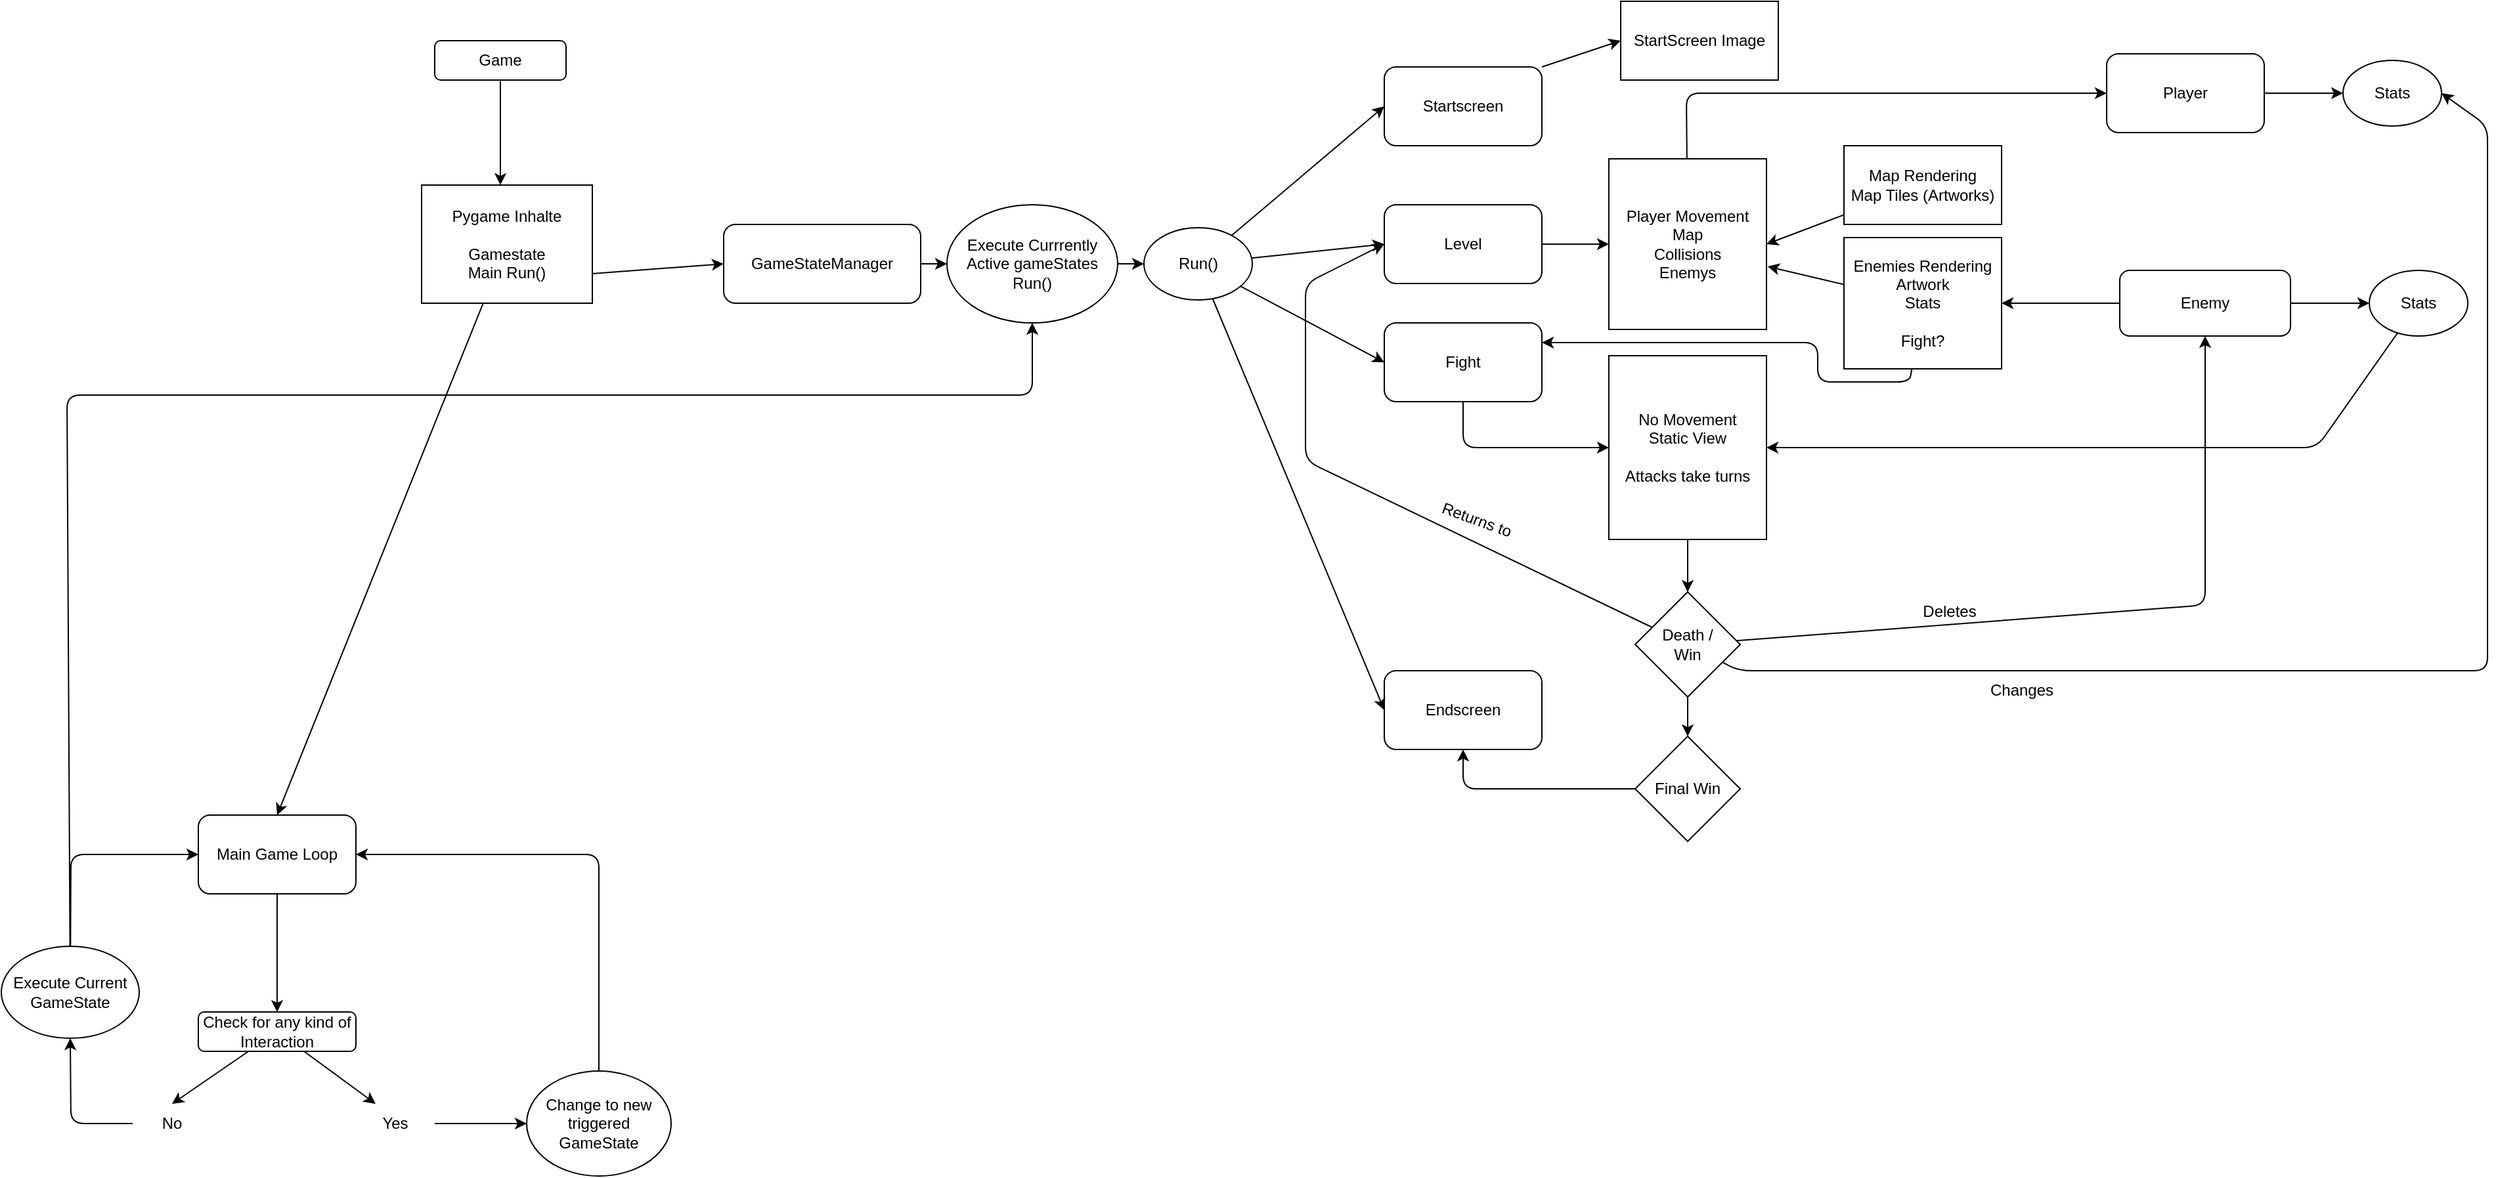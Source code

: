 <mxfile>
    <diagram id="zhS1jmQ38YQdUPy5dJZc" name="Page-1">
        <mxGraphModel dx="1274" dy="762" grid="1" gridSize="10" guides="1" tooltips="1" connect="1" arrows="1" fold="1" page="1" pageScale="1" pageWidth="1600" pageHeight="1200" math="0" shadow="0">
            <root>
                <mxCell id="0"/>
                <mxCell id="1" parent="0"/>
                <mxCell id="10" style="edgeStyle=none;html=1;" parent="1" source="2" edge="1">
                    <mxGeometry relative="1" as="geometry">
                        <mxPoint x="410" y="340" as="targetPoint"/>
                    </mxGeometry>
                </mxCell>
                <mxCell id="2" value="Game" style="rounded=1;whiteSpace=wrap;html=1;" parent="1" vertex="1">
                    <mxGeometry x="360" y="230" width="100" height="30" as="geometry"/>
                </mxCell>
                <mxCell id="12" style="edgeStyle=none;html=1;exitX=1;exitY=0.75;exitDx=0;exitDy=0;entryX=0;entryY=0.5;entryDx=0;entryDy=0;" parent="1" source="11" target="15" edge="1">
                    <mxGeometry relative="1" as="geometry">
                        <mxPoint x="620" y="320" as="targetPoint"/>
                    </mxGeometry>
                </mxCell>
                <mxCell id="89" style="edgeStyle=none;html=1;entryX=0.5;entryY=0;entryDx=0;entryDy=0;" edge="1" parent="1" source="11" target="75">
                    <mxGeometry relative="1" as="geometry"/>
                </mxCell>
                <mxCell id="11" value="Pygame Inhalte&lt;div&gt;&lt;br&gt;&lt;/div&gt;&lt;div&gt;Gamestate&lt;/div&gt;&lt;div&gt;Main Run()&lt;/div&gt;" style="rounded=0;whiteSpace=wrap;html=1;" parent="1" vertex="1">
                    <mxGeometry x="350" y="340" width="130" height="90" as="geometry"/>
                </mxCell>
                <mxCell id="70" style="edgeStyle=none;html=1;entryX=0;entryY=0.5;entryDx=0;entryDy=0;" parent="1" source="14" target="69" edge="1">
                    <mxGeometry relative="1" as="geometry"/>
                </mxCell>
                <mxCell id="14" value="Execute Currrently Active gameStates&lt;div&gt;Run()&lt;/div&gt;" style="ellipse;whiteSpace=wrap;html=1;" parent="1" vertex="1">
                    <mxGeometry x="750" y="355" width="130" height="90" as="geometry"/>
                </mxCell>
                <mxCell id="16" style="edgeStyle=none;html=1;entryX=0;entryY=0.5;entryDx=0;entryDy=0;" parent="1" source="15" target="14" edge="1">
                    <mxGeometry relative="1" as="geometry"/>
                </mxCell>
                <mxCell id="15" value="GameStateManager" style="rounded=1;whiteSpace=wrap;html=1;" parent="1" vertex="1">
                    <mxGeometry x="580" y="370" width="150" height="60" as="geometry"/>
                </mxCell>
                <mxCell id="29" style="edgeStyle=none;html=1;exitX=1;exitY=0;exitDx=0;exitDy=0;entryX=0;entryY=0.5;entryDx=0;entryDy=0;" parent="1" source="21" target="28" edge="1">
                    <mxGeometry relative="1" as="geometry"/>
                </mxCell>
                <mxCell id="21" value="Startscreen" style="rounded=1;whiteSpace=wrap;html=1;" parent="1" vertex="1">
                    <mxGeometry x="1083" y="250" width="120" height="60" as="geometry"/>
                </mxCell>
                <mxCell id="36" style="edgeStyle=none;html=1;entryX=0;entryY=0.5;entryDx=0;entryDy=0;" parent="1" source="22" target="30" edge="1">
                    <mxGeometry relative="1" as="geometry"/>
                </mxCell>
                <mxCell id="22" value="Level" style="rounded=1;whiteSpace=wrap;html=1;" parent="1" vertex="1">
                    <mxGeometry x="1083" y="355" width="120" height="60" as="geometry"/>
                </mxCell>
                <mxCell id="46" style="edgeStyle=none;html=1;entryX=0;entryY=0.5;entryDx=0;entryDy=0;" parent="1" source="23" target="31" edge="1">
                    <mxGeometry relative="1" as="geometry">
                        <Array as="points">
                            <mxPoint x="1143" y="540"/>
                        </Array>
                    </mxGeometry>
                </mxCell>
                <mxCell id="23" value="Fight" style="rounded=1;whiteSpace=wrap;html=1;" parent="1" vertex="1">
                    <mxGeometry x="1083" y="445" width="120" height="60" as="geometry"/>
                </mxCell>
                <mxCell id="24" value="Endscreen" style="rounded=1;whiteSpace=wrap;html=1;" parent="1" vertex="1">
                    <mxGeometry x="1083" y="710" width="120" height="60" as="geometry"/>
                </mxCell>
                <mxCell id="28" value="StartScreen Image" style="rounded=0;whiteSpace=wrap;html=1;" parent="1" vertex="1">
                    <mxGeometry x="1263" y="200" width="120" height="60" as="geometry"/>
                </mxCell>
                <mxCell id="53" style="edgeStyle=none;html=1;entryX=0;entryY=0.5;entryDx=0;entryDy=0;" parent="1" source="30" target="54" edge="1">
                    <mxGeometry relative="1" as="geometry">
                        <mxPoint x="1633" y="270" as="targetPoint"/>
                        <Array as="points">
                            <mxPoint x="1313" y="270"/>
                        </Array>
                    </mxGeometry>
                </mxCell>
                <mxCell id="30" value="Player Movement&lt;div&gt;Map&lt;/div&gt;&lt;div&gt;Collisions&lt;/div&gt;&lt;div&gt;Enemys&lt;/div&gt;" style="rounded=0;whiteSpace=wrap;html=1;" parent="1" vertex="1">
                    <mxGeometry x="1254" y="320" width="120" height="130" as="geometry"/>
                </mxCell>
                <mxCell id="51" value="" style="edgeStyle=none;html=1;" parent="1" source="31" target="50" edge="1">
                    <mxGeometry relative="1" as="geometry"/>
                </mxCell>
                <mxCell id="31" value="No Movement&lt;div&gt;Static View&lt;/div&gt;&lt;div&gt;&lt;br&gt;&lt;/div&gt;&lt;div&gt;Attacks take turns&lt;/div&gt;" style="rounded=0;whiteSpace=wrap;html=1;" parent="1" vertex="1">
                    <mxGeometry x="1254" y="470" width="120" height="140" as="geometry"/>
                </mxCell>
                <mxCell id="35" style="edgeStyle=none;html=1;entryX=1;entryY=0.5;entryDx=0;entryDy=0;" parent="1" source="33" target="30" edge="1">
                    <mxGeometry relative="1" as="geometry"/>
                </mxCell>
                <mxCell id="33" value="Map Rendering&lt;div&gt;Map Tiles (Artworks)&lt;/div&gt;" style="rounded=0;whiteSpace=wrap;html=1;" parent="1" vertex="1">
                    <mxGeometry x="1433" y="310" width="120" height="60" as="geometry"/>
                </mxCell>
                <mxCell id="45" style="edgeStyle=none;html=1;entryX=1;entryY=0.25;entryDx=0;entryDy=0;" parent="1" source="37" target="23" edge="1">
                    <mxGeometry relative="1" as="geometry">
                        <mxPoint x="1493" y="520" as="targetPoint"/>
                        <Array as="points">
                            <mxPoint x="1483" y="490"/>
                            <mxPoint x="1413" y="490"/>
                            <mxPoint x="1413" y="460"/>
                        </Array>
                    </mxGeometry>
                </mxCell>
                <mxCell id="37" value="Enemies Rendering&lt;div&gt;Artwork&lt;/div&gt;&lt;div&gt;Stats&lt;/div&gt;&lt;div&gt;&lt;br&gt;&lt;/div&gt;&lt;div&gt;Fight?&lt;/div&gt;" style="rounded=0;whiteSpace=wrap;html=1;" parent="1" vertex="1">
                    <mxGeometry x="1433" y="380" width="120" height="100" as="geometry"/>
                </mxCell>
                <mxCell id="41" style="edgeStyle=none;html=1;entryX=1;entryY=0.5;entryDx=0;entryDy=0;" parent="1" source="40" target="37" edge="1">
                    <mxGeometry relative="1" as="geometry"/>
                </mxCell>
                <mxCell id="43" style="edgeStyle=none;html=1;" parent="1" source="40" target="42" edge="1">
                    <mxGeometry relative="1" as="geometry"/>
                </mxCell>
                <mxCell id="40" value="Enemy" style="rounded=1;whiteSpace=wrap;html=1;" parent="1" vertex="1">
                    <mxGeometry x="1643" y="405" width="130" height="50" as="geometry"/>
                </mxCell>
                <mxCell id="47" style="edgeStyle=none;html=1;entryX=1;entryY=0.5;entryDx=0;entryDy=0;" parent="1" source="42" target="31" edge="1">
                    <mxGeometry relative="1" as="geometry">
                        <Array as="points">
                            <mxPoint x="1793" y="540"/>
                        </Array>
                    </mxGeometry>
                </mxCell>
                <mxCell id="42" value="Stats" style="ellipse;whiteSpace=wrap;html=1;" parent="1" vertex="1">
                    <mxGeometry x="1833" y="405" width="75" height="50" as="geometry"/>
                </mxCell>
                <mxCell id="44" style="edgeStyle=none;html=1;entryX=1.007;entryY=0.631;entryDx=0;entryDy=0;entryPerimeter=0;" parent="1" source="37" target="30" edge="1">
                    <mxGeometry relative="1" as="geometry"/>
                </mxCell>
                <mxCell id="52" style="edgeStyle=none;html=1;entryX=0;entryY=0.5;entryDx=0;entryDy=0;" parent="1" source="50" target="22" edge="1">
                    <mxGeometry relative="1" as="geometry">
                        <Array as="points">
                            <mxPoint x="1023" y="550"/>
                            <mxPoint x="1023" y="415"/>
                        </Array>
                    </mxGeometry>
                </mxCell>
                <mxCell id="57" style="edgeStyle=none;html=1;entryX=0.5;entryY=1;entryDx=0;entryDy=0;" parent="1" source="50" target="40" edge="1">
                    <mxGeometry relative="1" as="geometry">
                        <mxPoint x="1873" y="690" as="targetPoint"/>
                        <Array as="points">
                            <mxPoint x="1708" y="660"/>
                        </Array>
                    </mxGeometry>
                </mxCell>
                <mxCell id="59" style="edgeStyle=none;html=1;entryX=1;entryY=0.5;entryDx=0;entryDy=0;" parent="1" source="50" target="55" edge="1">
                    <mxGeometry relative="1" as="geometry">
                        <Array as="points">
                            <mxPoint x="1353" y="710"/>
                            <mxPoint x="1923" y="710"/>
                            <mxPoint x="1923" y="295"/>
                        </Array>
                    </mxGeometry>
                </mxCell>
                <mxCell id="67" style="edgeStyle=none;html=1;" parent="1" source="50" target="66" edge="1">
                    <mxGeometry relative="1" as="geometry"/>
                </mxCell>
                <mxCell id="50" value="Death /&lt;div&gt;Win&lt;/div&gt;" style="rhombus;whiteSpace=wrap;html=1;rounded=0;" parent="1" vertex="1">
                    <mxGeometry x="1274" y="650" width="80" height="80" as="geometry"/>
                </mxCell>
                <mxCell id="56" style="edgeStyle=none;html=1;entryX=0;entryY=0.5;entryDx=0;entryDy=0;" parent="1" source="54" target="55" edge="1">
                    <mxGeometry relative="1" as="geometry"/>
                </mxCell>
                <mxCell id="54" value="Player" style="rounded=1;whiteSpace=wrap;html=1;" parent="1" vertex="1">
                    <mxGeometry x="1633" y="240" width="120" height="60" as="geometry"/>
                </mxCell>
                <mxCell id="55" value="Stats" style="ellipse;whiteSpace=wrap;html=1;" parent="1" vertex="1">
                    <mxGeometry x="1813" y="245" width="75" height="50" as="geometry"/>
                </mxCell>
                <mxCell id="58" value="Changes" style="text;html=1;align=center;verticalAlign=middle;resizable=0;points=[];autosize=1;strokeColor=none;fillColor=none;" parent="1" vertex="1">
                    <mxGeometry x="1533" y="710" width="70" height="30" as="geometry"/>
                </mxCell>
                <mxCell id="61" value="Deletes" style="text;html=1;align=center;verticalAlign=middle;resizable=0;points=[];autosize=1;strokeColor=none;fillColor=none;" parent="1" vertex="1">
                    <mxGeometry x="1483" y="650" width="60" height="30" as="geometry"/>
                </mxCell>
                <mxCell id="62" value="Returns to" style="text;html=1;align=center;verticalAlign=middle;resizable=0;points=[];autosize=1;strokeColor=none;fillColor=none;rotation=20;" parent="1" vertex="1">
                    <mxGeometry x="1113" y="580" width="80" height="30" as="geometry"/>
                </mxCell>
                <mxCell id="68" style="edgeStyle=none;html=1;entryX=0.5;entryY=1;entryDx=0;entryDy=0;" parent="1" source="66" target="24" edge="1">
                    <mxGeometry relative="1" as="geometry">
                        <Array as="points">
                            <mxPoint x="1143" y="800"/>
                        </Array>
                    </mxGeometry>
                </mxCell>
                <mxCell id="66" value="Final Win" style="rhombus;whiteSpace=wrap;html=1;" parent="1" vertex="1">
                    <mxGeometry x="1274" y="760" width="80" height="80" as="geometry"/>
                </mxCell>
                <mxCell id="71" style="edgeStyle=none;html=1;entryX=0;entryY=0.5;entryDx=0;entryDy=0;" parent="1" source="69" target="21" edge="1">
                    <mxGeometry relative="1" as="geometry"/>
                </mxCell>
                <mxCell id="72" style="edgeStyle=none;html=1;entryX=0;entryY=0.5;entryDx=0;entryDy=0;" parent="1" source="69" target="22" edge="1">
                    <mxGeometry relative="1" as="geometry"/>
                </mxCell>
                <mxCell id="73" style="edgeStyle=none;html=1;entryX=0;entryY=0.5;entryDx=0;entryDy=0;" parent="1" source="69" target="23" edge="1">
                    <mxGeometry relative="1" as="geometry"/>
                </mxCell>
                <mxCell id="74" style="edgeStyle=none;html=1;entryX=0;entryY=0.5;entryDx=0;entryDy=0;" parent="1" source="69" target="24" edge="1">
                    <mxGeometry relative="1" as="geometry"/>
                </mxCell>
                <mxCell id="69" value="Run()" style="ellipse;whiteSpace=wrap;html=1;" parent="1" vertex="1">
                    <mxGeometry x="900" y="372.5" width="82.5" height="55" as="geometry"/>
                </mxCell>
                <mxCell id="76" style="edgeStyle=none;html=1;entryX=0.5;entryY=0;entryDx=0;entryDy=0;" edge="1" parent="1" source="75" target="77">
                    <mxGeometry relative="1" as="geometry">
                        <mxPoint x="240" y="1040" as="targetPoint"/>
                    </mxGeometry>
                </mxCell>
                <mxCell id="75" value="Main Game Loop" style="rounded=1;whiteSpace=wrap;html=1;" vertex="1" parent="1">
                    <mxGeometry x="180" y="820" width="120" height="60" as="geometry"/>
                </mxCell>
                <mxCell id="78" style="edgeStyle=none;html=1;entryX=0.25;entryY=0;entryDx=0;entryDy=0;" edge="1" parent="1" source="77" target="80">
                    <mxGeometry relative="1" as="geometry">
                        <mxPoint x="320" y="1040" as="targetPoint"/>
                    </mxGeometry>
                </mxCell>
                <mxCell id="79" style="edgeStyle=none;html=1;entryX=0.5;entryY=0;entryDx=0;entryDy=0;" edge="1" parent="1" source="77" target="81">
                    <mxGeometry relative="1" as="geometry">
                        <mxPoint x="160" y="1040" as="targetPoint"/>
                    </mxGeometry>
                </mxCell>
                <mxCell id="77" value="Check for any kind of Interaction" style="rounded=1;whiteSpace=wrap;html=1;" vertex="1" parent="1">
                    <mxGeometry x="180" y="970" width="120" height="30" as="geometry"/>
                </mxCell>
                <mxCell id="86" value="" style="edgeStyle=none;html=1;" edge="1" parent="1" source="80" target="85">
                    <mxGeometry relative="1" as="geometry"/>
                </mxCell>
                <mxCell id="80" value="Yes" style="text;html=1;align=center;verticalAlign=middle;whiteSpace=wrap;rounded=0;" vertex="1" parent="1">
                    <mxGeometry x="300" y="1040" width="60" height="30" as="geometry"/>
                </mxCell>
                <mxCell id="84" style="edgeStyle=none;html=1;entryX=0.5;entryY=1;entryDx=0;entryDy=0;" edge="1" parent="1" source="81" target="83">
                    <mxGeometry relative="1" as="geometry">
                        <Array as="points">
                            <mxPoint x="83" y="1055"/>
                        </Array>
                    </mxGeometry>
                </mxCell>
                <mxCell id="81" value="No" style="text;html=1;align=center;verticalAlign=middle;whiteSpace=wrap;rounded=0;" vertex="1" parent="1">
                    <mxGeometry x="130" y="1040" width="60" height="30" as="geometry"/>
                </mxCell>
                <mxCell id="88" style="edgeStyle=none;html=1;entryX=0;entryY=0.5;entryDx=0;entryDy=0;" edge="1" parent="1" source="83" target="75">
                    <mxGeometry relative="1" as="geometry">
                        <Array as="points">
                            <mxPoint x="83" y="850"/>
                        </Array>
                    </mxGeometry>
                </mxCell>
                <mxCell id="90" style="edgeStyle=none;html=1;entryX=0.5;entryY=1;entryDx=0;entryDy=0;" edge="1" parent="1" source="83" target="14">
                    <mxGeometry relative="1" as="geometry">
                        <Array as="points">
                            <mxPoint x="80" y="500"/>
                            <mxPoint x="815" y="500"/>
                        </Array>
                    </mxGeometry>
                </mxCell>
                <mxCell id="83" value="Execute Current GameState" style="ellipse;whiteSpace=wrap;html=1;" vertex="1" parent="1">
                    <mxGeometry x="30" y="920" width="105" height="70" as="geometry"/>
                </mxCell>
                <mxCell id="87" style="edgeStyle=none;html=1;entryX=1;entryY=0.5;entryDx=0;entryDy=0;" edge="1" parent="1" source="85" target="75">
                    <mxGeometry relative="1" as="geometry">
                        <Array as="points">
                            <mxPoint x="485" y="850"/>
                        </Array>
                    </mxGeometry>
                </mxCell>
                <mxCell id="85" value="Change to new triggered GameState" style="ellipse;whiteSpace=wrap;html=1;" vertex="1" parent="1">
                    <mxGeometry x="430" y="1015" width="110" height="80" as="geometry"/>
                </mxCell>
            </root>
        </mxGraphModel>
    </diagram>
</mxfile>